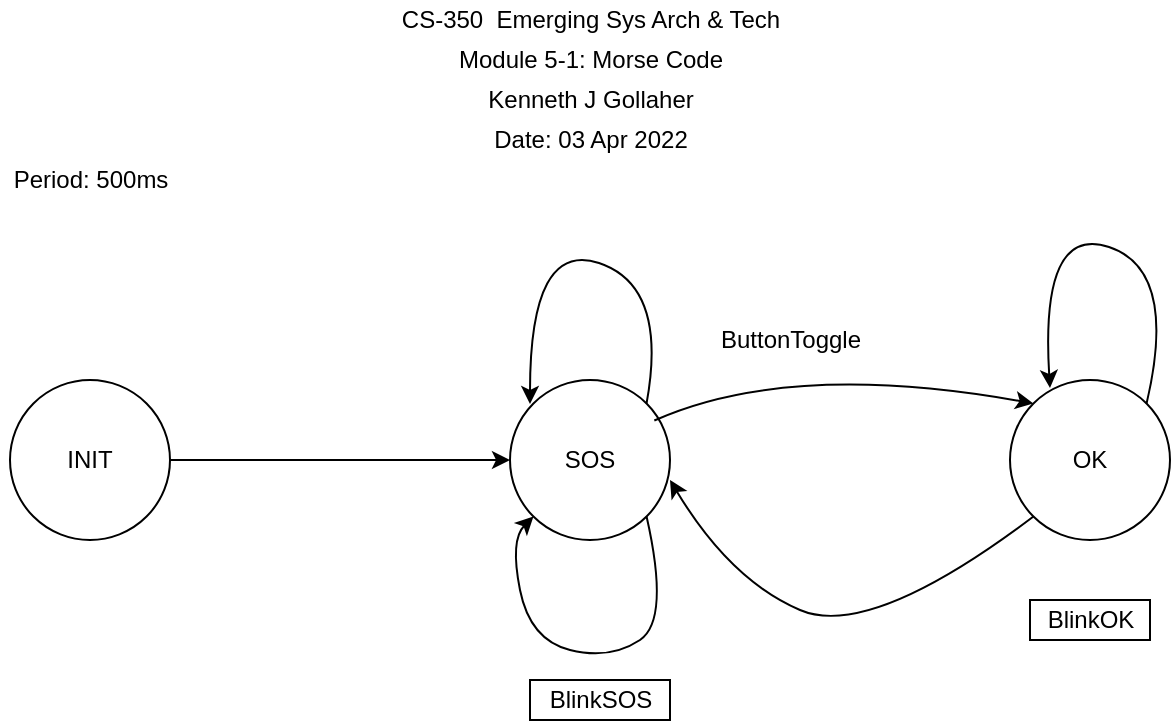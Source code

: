 <mxfile version="17.1.3" type="device"><diagram name="Page-1" id="58cdce13-f638-feb5-8d6f-7d28b1aa9fa0"><mxGraphModel dx="1065" dy="281" grid="1" gridSize="10" guides="1" tooltips="1" connect="1" arrows="1" fold="1" page="1" pageScale="1" pageWidth="1100" pageHeight="850" background="none" math="0" shadow="0"><root><mxCell id="0"/><mxCell id="1" parent="0"/><mxCell id="GvAqpILMdInyp5V_or5b-1" value="Kenneth J Gollaher" style="text;html=1;align=center;verticalAlign=middle;resizable=0;points=[];autosize=1;strokeColor=none;fillColor=none;" vertex="1" parent="1"><mxGeometry x="490" y="50" width="120" height="20" as="geometry"/></mxCell><mxCell id="GvAqpILMdInyp5V_or5b-2" value="Module 5-1: Morse Code" style="text;html=1;align=center;verticalAlign=middle;resizable=0;points=[];autosize=1;strokeColor=none;fillColor=none;" vertex="1" parent="1"><mxGeometry x="475" y="30" width="150" height="20" as="geometry"/></mxCell><mxCell id="GvAqpILMdInyp5V_or5b-3" value="CS-350&amp;nbsp; Emerging Sys Arch &amp;amp; Tech" style="text;html=1;align=center;verticalAlign=middle;resizable=0;points=[];autosize=1;strokeColor=none;fillColor=none;" vertex="1" parent="1"><mxGeometry x="445" y="10" width="210" height="20" as="geometry"/></mxCell><mxCell id="GvAqpILMdInyp5V_or5b-4" value="Date: 03 Apr 2022" style="text;html=1;align=center;verticalAlign=middle;resizable=0;points=[];autosize=1;strokeColor=none;fillColor=none;" vertex="1" parent="1"><mxGeometry x="495" y="70" width="110" height="20" as="geometry"/></mxCell><mxCell id="GvAqpILMdInyp5V_or5b-5" value="INIT" style="ellipse;whiteSpace=wrap;html=1;aspect=fixed;" vertex="1" parent="1"><mxGeometry x="260" y="200" width="80" height="80" as="geometry"/></mxCell><mxCell id="GvAqpILMdInyp5V_or5b-6" value="SOS" style="ellipse;whiteSpace=wrap;html=1;aspect=fixed;" vertex="1" parent="1"><mxGeometry x="510" y="200" width="80" height="80" as="geometry"/></mxCell><mxCell id="GvAqpILMdInyp5V_or5b-7" value="OK" style="ellipse;whiteSpace=wrap;html=1;aspect=fixed;" vertex="1" parent="1"><mxGeometry x="760" y="200" width="80" height="80" as="geometry"/></mxCell><mxCell id="GvAqpILMdInyp5V_or5b-8" value="" style="endArrow=classic;html=1;rounded=0;entryX=0;entryY=0.5;entryDx=0;entryDy=0;exitX=1;exitY=0.5;exitDx=0;exitDy=0;" edge="1" parent="1" source="GvAqpILMdInyp5V_or5b-5" target="GvAqpILMdInyp5V_or5b-6"><mxGeometry width="50" height="50" relative="1" as="geometry"><mxPoint x="510" y="330" as="sourcePoint"/><mxPoint x="560" y="280" as="targetPoint"/></mxGeometry></mxCell><mxCell id="GvAqpILMdInyp5V_or5b-9" value="" style="curved=1;endArrow=classic;html=1;rounded=0;entryX=0;entryY=1;entryDx=0;entryDy=0;exitX=1;exitY=1;exitDx=0;exitDy=0;" edge="1" parent="1" source="GvAqpILMdInyp5V_or5b-6" target="GvAqpILMdInyp5V_or5b-6"><mxGeometry width="50" height="50" relative="1" as="geometry"><mxPoint x="630" y="380" as="sourcePoint"/><mxPoint x="560" y="280" as="targetPoint"/><Array as="points"><mxPoint x="590" y="320"/><mxPoint x="560" y="340"/><mxPoint x="520" y="330"/><mxPoint x="510" y="280"/></Array></mxGeometry></mxCell><mxCell id="GvAqpILMdInyp5V_or5b-12" value="" style="curved=1;endArrow=classic;html=1;rounded=0;entryX=0;entryY=0;entryDx=0;entryDy=0;exitX=0.902;exitY=0.253;exitDx=0;exitDy=0;exitPerimeter=0;" edge="1" parent="1" source="GvAqpILMdInyp5V_or5b-6" target="GvAqpILMdInyp5V_or5b-7"><mxGeometry width="50" height="50" relative="1" as="geometry"><mxPoint x="650" y="240" as="sourcePoint"/><mxPoint x="700" y="190" as="targetPoint"/><Array as="points"><mxPoint x="650" y="190"/></Array></mxGeometry></mxCell><mxCell id="GvAqpILMdInyp5V_or5b-13" value="ButtonToggle" style="text;html=1;align=center;verticalAlign=middle;resizable=0;points=[];autosize=1;strokeColor=none;fillColor=none;" vertex="1" parent="1"><mxGeometry x="605" y="170" width="90" height="20" as="geometry"/></mxCell><mxCell id="GvAqpILMdInyp5V_or5b-19" value="" style="curved=1;endArrow=classic;html=1;rounded=0;exitX=1;exitY=0;exitDx=0;exitDy=0;" edge="1" parent="1" source="GvAqpILMdInyp5V_or5b-6"><mxGeometry width="50" height="50" relative="1" as="geometry"><mxPoint x="577.284" y="101.284" as="sourcePoint"/><mxPoint x="520" y="212" as="targetPoint"/><Array as="points"><mxPoint x="589" y="153"/><mxPoint x="520" y="130"/></Array></mxGeometry></mxCell><mxCell id="GvAqpILMdInyp5V_or5b-20" value="" style="curved=1;endArrow=classic;html=1;rounded=0;exitX=1;exitY=0;exitDx=0;exitDy=0;" edge="1" parent="1" source="GvAqpILMdInyp5V_or5b-7"><mxGeometry width="50" height="50" relative="1" as="geometry"><mxPoint x="833.284" y="203.716" as="sourcePoint"/><mxPoint x="780" y="204" as="targetPoint"/><Array as="points"><mxPoint x="844" y="145"/><mxPoint x="775" y="122"/></Array></mxGeometry></mxCell><mxCell id="GvAqpILMdInyp5V_or5b-21" value="BlinkSOS" style="text;html=1;align=center;verticalAlign=middle;resizable=0;points=[];autosize=1;strokeColor=default;" vertex="1" parent="1"><mxGeometry x="520" y="350" width="70" height="20" as="geometry"/></mxCell><mxCell id="GvAqpILMdInyp5V_or5b-22" value="BlinkOK" style="text;html=1;align=center;verticalAlign=middle;resizable=0;points=[];autosize=1;strokeColor=default;" vertex="1" parent="1"><mxGeometry x="770" y="310" width="60" height="20" as="geometry"/></mxCell><mxCell id="GvAqpILMdInyp5V_or5b-24" value="" style="curved=1;endArrow=classic;html=1;rounded=0;exitX=0;exitY=1;exitDx=0;exitDy=0;entryX=1;entryY=0.625;entryDx=0;entryDy=0;entryPerimeter=0;" edge="1" parent="1" source="GvAqpILMdInyp5V_or5b-7" target="GvAqpILMdInyp5V_or5b-6"><mxGeometry width="50" height="50" relative="1" as="geometry"><mxPoint x="570" y="310" as="sourcePoint"/><mxPoint x="650" y="250" as="targetPoint"/><Array as="points"><mxPoint x="690" y="330"/><mxPoint x="620" y="300"/></Array></mxGeometry></mxCell><mxCell id="GvAqpILMdInyp5V_or5b-25" value="Period: 500ms" style="text;html=1;align=center;verticalAlign=middle;resizable=0;points=[];autosize=1;strokeColor=none;fillColor=none;" vertex="1" parent="1"><mxGeometry x="255" y="90" width="90" height="20" as="geometry"/></mxCell></root></mxGraphModel></diagram></mxfile>